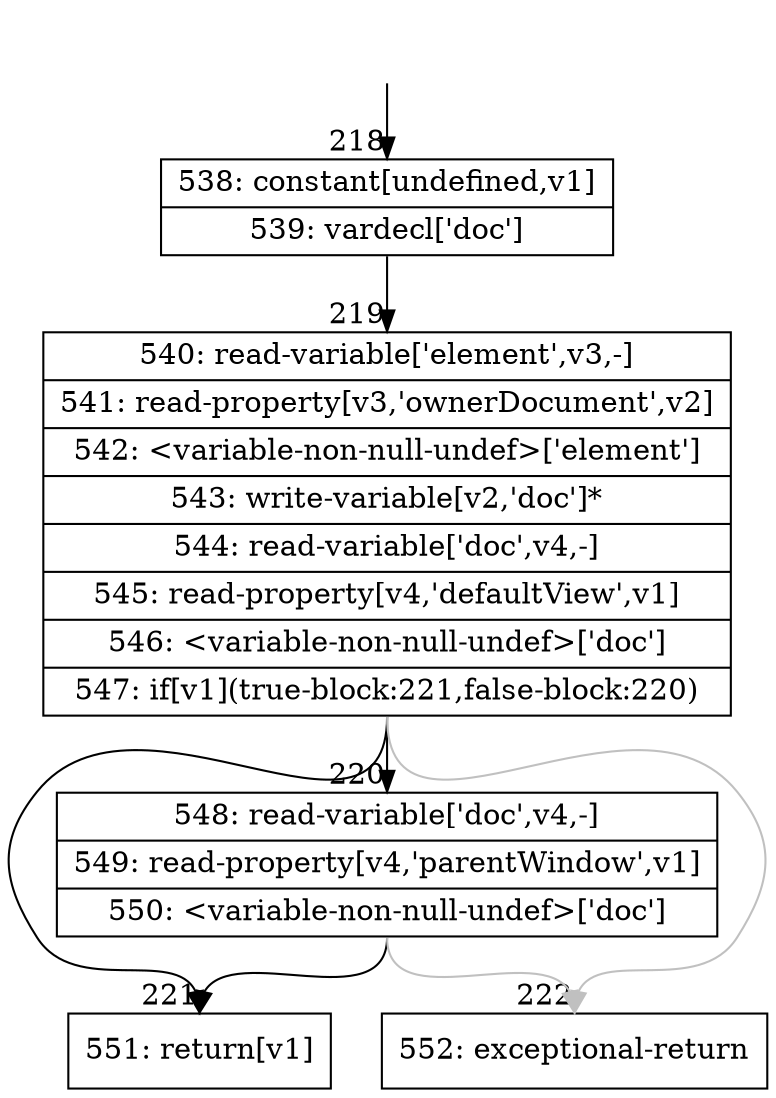 digraph {
rankdir="TD"
BB_entry25[shape=none,label=""];
BB_entry25 -> BB218 [tailport=s, headport=n, headlabel="    218"]
BB218 [shape=record label="{538: constant[undefined,v1]|539: vardecl['doc']}" ] 
BB218 -> BB219 [tailport=s, headport=n, headlabel="      219"]
BB219 [shape=record label="{540: read-variable['element',v3,-]|541: read-property[v3,'ownerDocument',v2]|542: \<variable-non-null-undef\>['element']|543: write-variable[v2,'doc']*|544: read-variable['doc',v4,-]|545: read-property[v4,'defaultView',v1]|546: \<variable-non-null-undef\>['doc']|547: if[v1](true-block:221,false-block:220)}" ] 
BB219 -> BB221 [tailport=s, headport=n, headlabel="      221"]
BB219 -> BB220 [tailport=s, headport=n, headlabel="      220"]
BB219 -> BB222 [tailport=s, headport=n, color=gray, headlabel="      222"]
BB220 [shape=record label="{548: read-variable['doc',v4,-]|549: read-property[v4,'parentWindow',v1]|550: \<variable-non-null-undef\>['doc']}" ] 
BB220 -> BB221 [tailport=s, headport=n]
BB220 -> BB222 [tailport=s, headport=n, color=gray]
BB221 [shape=record label="{551: return[v1]}" ] 
BB222 [shape=record label="{552: exceptional-return}" ] 
//#$~ 325
}
